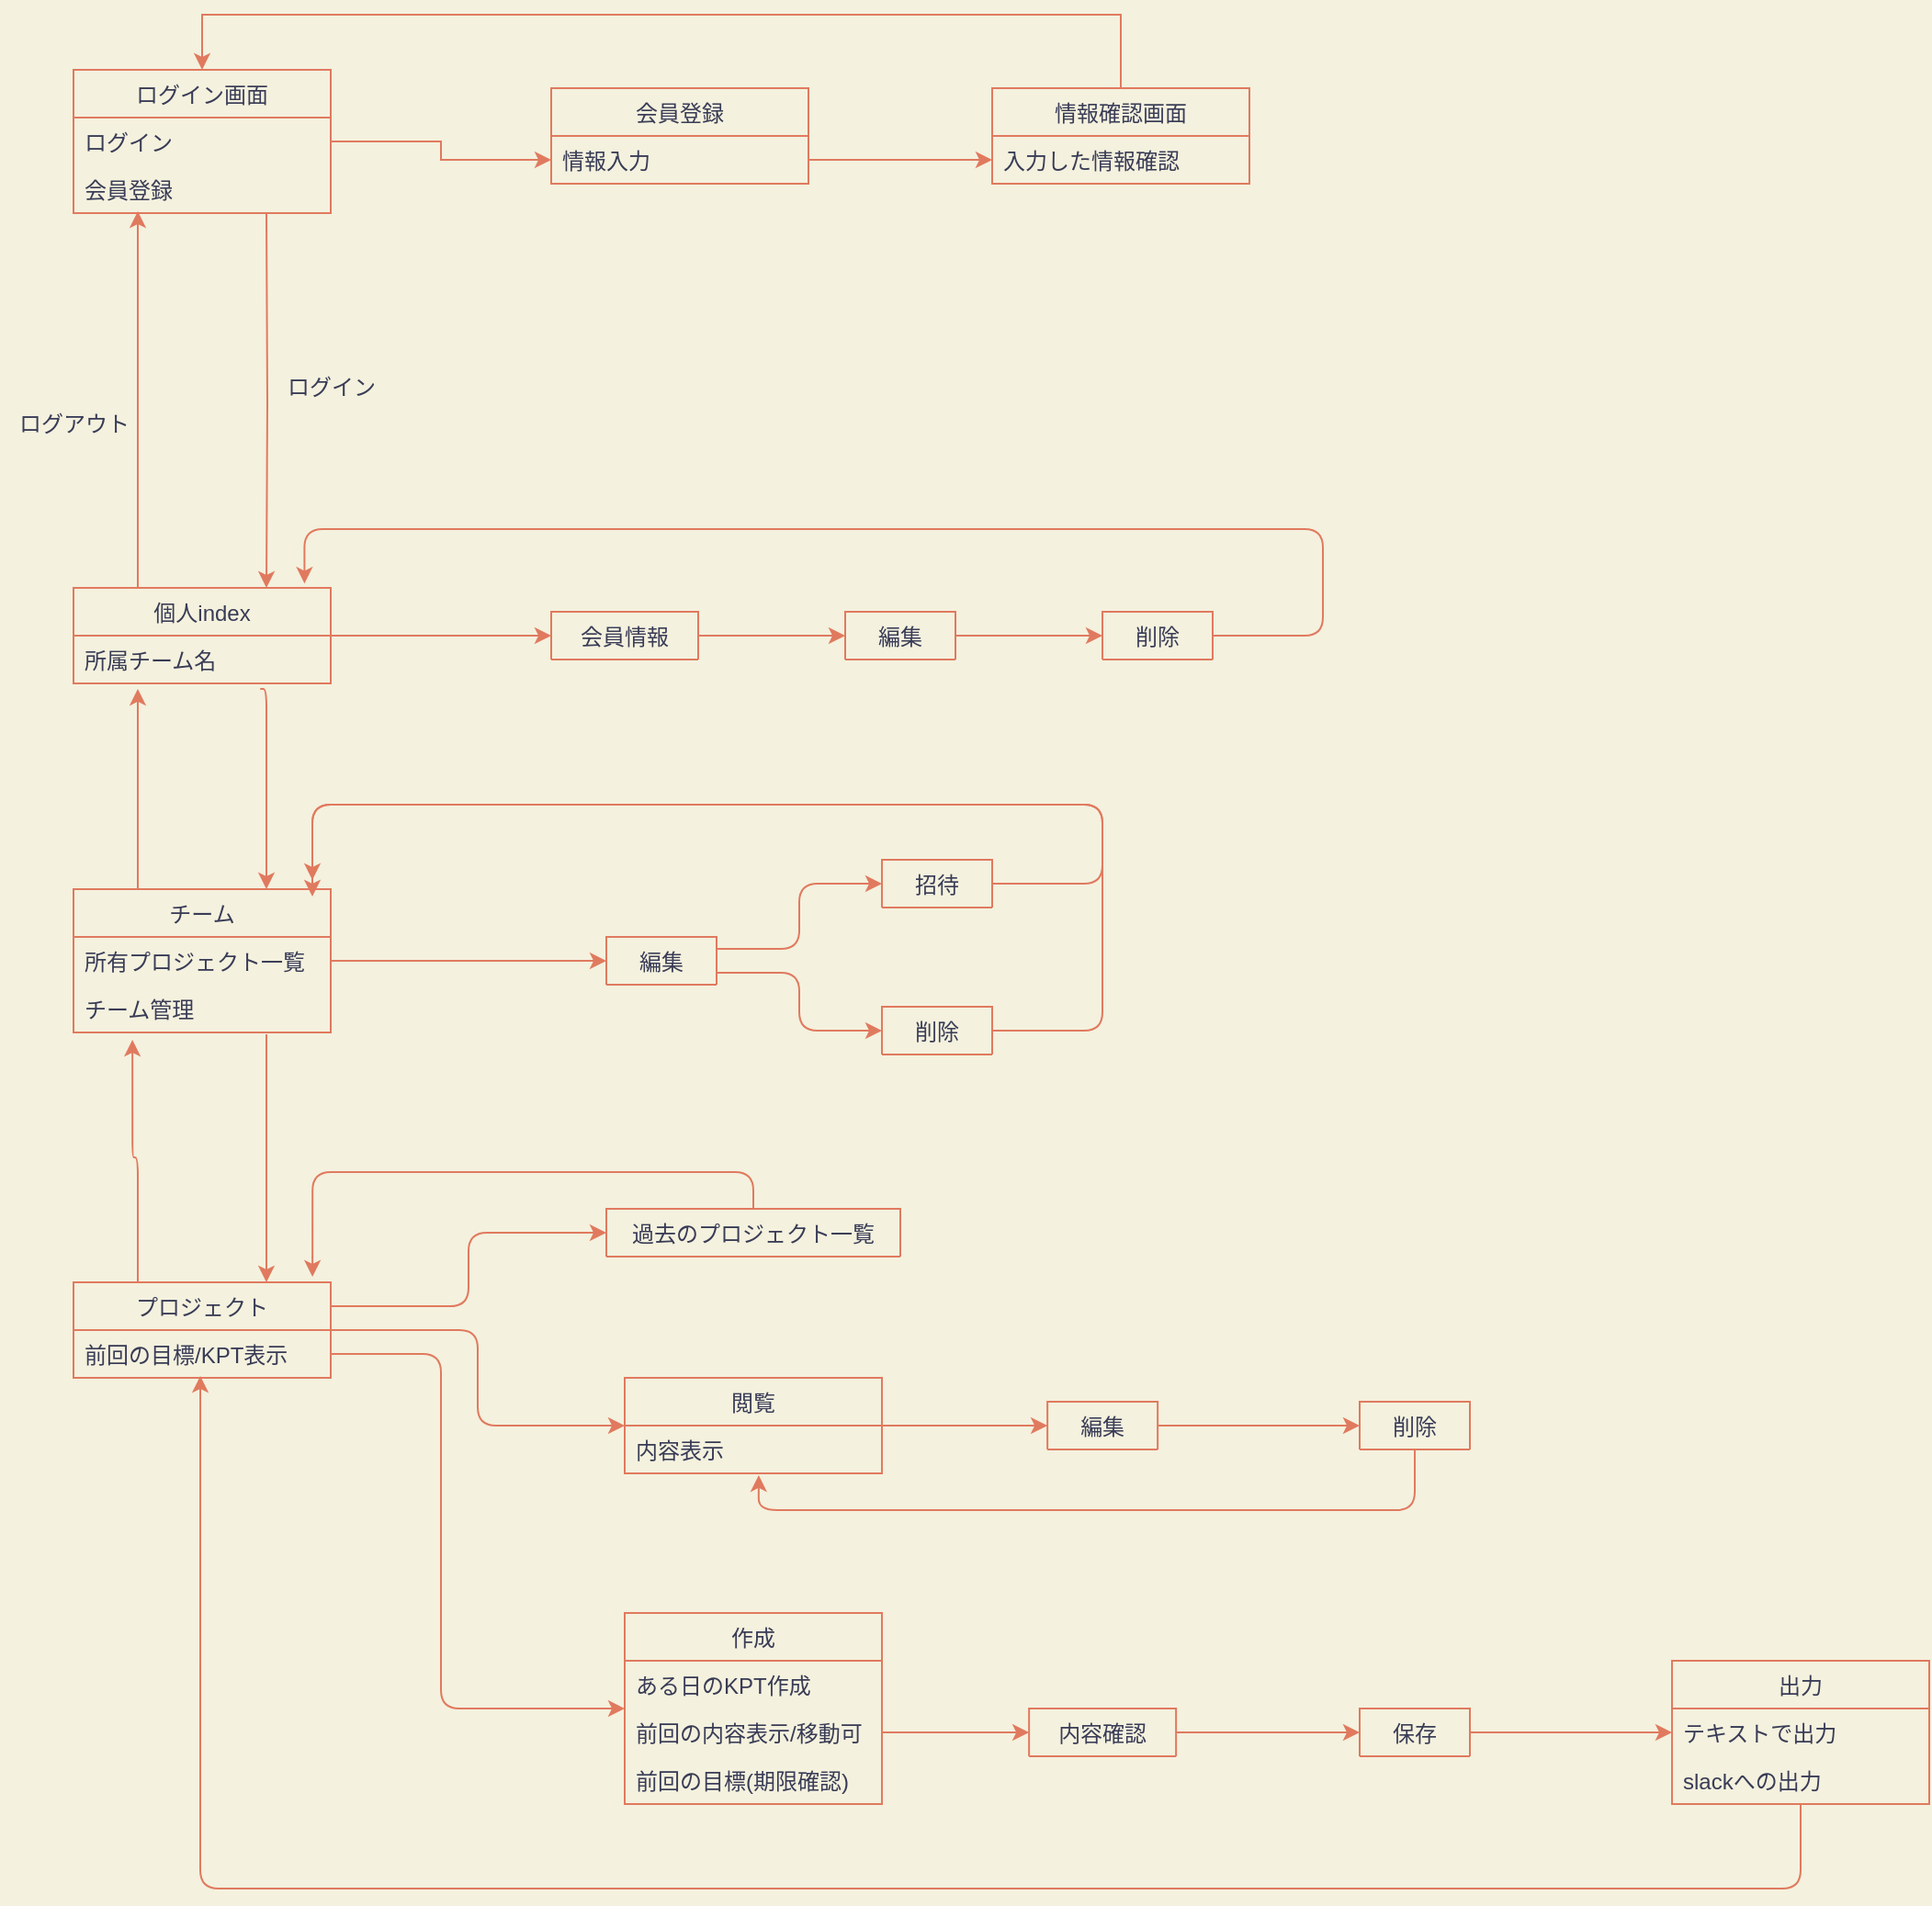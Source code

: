 <mxfile version="13.10.0" type="embed">
    <diagram id="NV9UUQbMWJkz0p1Xj6I1" name="Page-1">
        <mxGraphModel dx="1183" dy="719" grid="1" gridSize="10" guides="1" tooltips="1" connect="1" arrows="1" fold="1" page="1" pageScale="1" pageWidth="827" pageHeight="1169" background="#F4F1DE" math="0" shadow="0">
            <root>
                <mxCell id="0"/>
                <mxCell id="1" parent="0"/>
                <mxCell id="21" style="edgeStyle=orthogonalEdgeStyle;rounded=0;orthogonalLoop=1;jettySize=auto;html=1;entryX=0.75;entryY=0;entryDx=0;entryDy=0;strokeColor=#E07A5F;fontColor=#393C56;labelBackgroundColor=#F4F1DE;" parent="1" target="6" edge="1">
                    <mxGeometry relative="1" as="geometry">
                        <mxPoint x="195" y="178" as="sourcePoint"/>
                        <Array as="points"/>
                    </mxGeometry>
                </mxCell>
                <mxCell id="2" value="ログイン画面" style="swimlane;fontStyle=0;childLayout=stackLayout;horizontal=1;startSize=26;fillColor=none;horizontalStack=0;resizeParent=1;resizeParentMax=0;resizeLast=0;collapsible=1;marginBottom=0;strokeColor=#E07A5F;fontColor=#393C56;" parent="1" vertex="1">
                    <mxGeometry x="90" y="100" width="140" height="78" as="geometry"/>
                </mxCell>
                <mxCell id="3" value="ログイン" style="text;strokeColor=none;fillColor=none;align=left;verticalAlign=top;spacingLeft=4;spacingRight=4;overflow=hidden;rotatable=0;points=[[0,0.5],[1,0.5]];portConstraint=eastwest;fontColor=#393C56;" parent="2" vertex="1">
                    <mxGeometry y="26" width="140" height="26" as="geometry"/>
                </mxCell>
                <mxCell id="4" value="会員登録" style="text;strokeColor=none;fillColor=none;align=left;verticalAlign=top;spacingLeft=4;spacingRight=4;overflow=hidden;rotatable=0;points=[[0,0.5],[1,0.5]];portConstraint=eastwest;fontColor=#393C56;" parent="2" vertex="1">
                    <mxGeometry y="52" width="140" height="26" as="geometry"/>
                </mxCell>
                <mxCell id="198" style="edgeStyle=orthogonalEdgeStyle;rounded=0;orthogonalLoop=1;jettySize=auto;html=1;exitX=0.25;exitY=0;exitDx=0;exitDy=0;entryX=0.25;entryY=0.962;entryDx=0;entryDy=0;entryPerimeter=0;strokeColor=#E07A5F;fontColor=#393C56;labelBackgroundColor=#F4F1DE;" parent="1" source="6" target="4" edge="1">
                    <mxGeometry relative="1" as="geometry"/>
                </mxCell>
                <mxCell id="337" style="edgeStyle=orthogonalEdgeStyle;curved=0;rounded=1;sketch=0;orthogonalLoop=1;jettySize=auto;html=1;exitX=1;exitY=0.5;exitDx=0;exitDy=0;strokeColor=#E07A5F;fillColor=#F2CC8F;fontColor=#393C56;" edge="1" parent="1" source="6" target="275">
                    <mxGeometry relative="1" as="geometry"/>
                </mxCell>
                <mxCell id="341" style="edgeStyle=orthogonalEdgeStyle;curved=0;rounded=1;sketch=0;orthogonalLoop=1;jettySize=auto;html=1;entryX=0.75;entryY=0;entryDx=0;entryDy=0;strokeColor=#E07A5F;fillColor=#F2CC8F;fontColor=#393C56;exitX=0.726;exitY=1.115;exitDx=0;exitDy=0;exitPerimeter=0;" edge="1" parent="1" source="261" target="262">
                    <mxGeometry relative="1" as="geometry">
                        <Array as="points">
                            <mxPoint x="195" y="437"/>
                        </Array>
                    </mxGeometry>
                </mxCell>
                <mxCell id="6" value="個人index" style="swimlane;fontStyle=0;childLayout=stackLayout;horizontal=1;startSize=26;fillColor=none;horizontalStack=0;resizeParent=1;resizeParentMax=0;resizeLast=0;collapsible=1;marginBottom=0;strokeColor=#E07A5F;fontColor=#393C56;" parent="1" vertex="1">
                    <mxGeometry x="90" y="382" width="140" height="52" as="geometry"/>
                </mxCell>
                <mxCell id="261" value="所属チーム名" style="text;strokeColor=none;fillColor=none;align=left;verticalAlign=top;spacingLeft=4;spacingRight=4;overflow=hidden;rotatable=0;points=[[0,0.5],[1,0.5]];portConstraint=eastwest;fontColor=#393C56;" parent="6" vertex="1">
                    <mxGeometry y="26" width="140" height="26" as="geometry"/>
                </mxCell>
                <mxCell id="10" value="会員登録" style="swimlane;fontStyle=0;childLayout=stackLayout;horizontal=1;startSize=26;fillColor=none;horizontalStack=0;resizeParent=1;resizeParentMax=0;resizeLast=0;collapsible=1;marginBottom=0;strokeColor=#E07A5F;fontColor=#393C56;" parent="1" vertex="1">
                    <mxGeometry x="350" y="110" width="140" height="52" as="geometry"/>
                </mxCell>
                <mxCell id="11" value="情報入力" style="text;strokeColor=none;fillColor=none;align=left;verticalAlign=top;spacingLeft=4;spacingRight=4;overflow=hidden;rotatable=0;points=[[0,0.5],[1,0.5]];portConstraint=eastwest;fontColor=#393C56;" parent="10" vertex="1">
                    <mxGeometry y="26" width="140" height="26" as="geometry"/>
                </mxCell>
                <mxCell id="20" style="edgeStyle=orthogonalEdgeStyle;rounded=0;orthogonalLoop=1;jettySize=auto;html=1;exitX=0.5;exitY=0;exitDx=0;exitDy=0;entryX=0.5;entryY=0;entryDx=0;entryDy=0;strokeColor=#E07A5F;fontColor=#393C56;labelBackgroundColor=#F4F1DE;" parent="1" source="14" target="2" edge="1">
                    <mxGeometry relative="1" as="geometry">
                        <Array as="points">
                            <mxPoint x="660" y="70"/>
                            <mxPoint x="160" y="70"/>
                        </Array>
                    </mxGeometry>
                </mxCell>
                <mxCell id="14" value="情報確認画面" style="swimlane;fontStyle=0;childLayout=stackLayout;horizontal=1;startSize=26;fillColor=none;horizontalStack=0;resizeParent=1;resizeParentMax=0;resizeLast=0;collapsible=1;marginBottom=0;strokeColor=#E07A5F;fontColor=#393C56;" parent="1" vertex="1">
                    <mxGeometry x="590" y="110" width="140" height="52" as="geometry"/>
                </mxCell>
                <mxCell id="15" value="入力した情報確認" style="text;strokeColor=none;fillColor=none;align=left;verticalAlign=top;spacingLeft=4;spacingRight=4;overflow=hidden;rotatable=0;points=[[0,0.5],[1,0.5]];portConstraint=eastwest;fontColor=#393C56;" parent="14" vertex="1">
                    <mxGeometry y="26" width="140" height="26" as="geometry"/>
                </mxCell>
                <mxCell id="18" style="edgeStyle=orthogonalEdgeStyle;rounded=0;orthogonalLoop=1;jettySize=auto;html=1;exitX=1;exitY=0.5;exitDx=0;exitDy=0;entryX=0;entryY=0.5;entryDx=0;entryDy=0;strokeColor=#E07A5F;fontColor=#393C56;labelBackgroundColor=#F4F1DE;" parent="1" source="3" target="11" edge="1">
                    <mxGeometry relative="1" as="geometry"/>
                </mxCell>
                <mxCell id="19" style="edgeStyle=orthogonalEdgeStyle;rounded=0;orthogonalLoop=1;jettySize=auto;html=1;exitX=1;exitY=0.5;exitDx=0;exitDy=0;entryX=0;entryY=0.5;entryDx=0;entryDy=0;strokeColor=#E07A5F;fontColor=#393C56;labelBackgroundColor=#F4F1DE;" parent="1" source="11" target="15" edge="1">
                    <mxGeometry relative="1" as="geometry"/>
                </mxCell>
                <mxCell id="348" style="edgeStyle=orthogonalEdgeStyle;curved=0;rounded=1;sketch=0;orthogonalLoop=1;jettySize=auto;html=1;exitX=1;exitY=0.25;exitDx=0;exitDy=0;entryX=0;entryY=0.5;entryDx=0;entryDy=0;strokeColor=#E07A5F;fillColor=#F2CC8F;fontColor=#393C56;" edge="1" parent="1" source="22" target="237">
                    <mxGeometry relative="1" as="geometry"/>
                </mxCell>
                <mxCell id="350" style="edgeStyle=orthogonalEdgeStyle;curved=0;rounded=1;sketch=0;orthogonalLoop=1;jettySize=auto;html=1;exitX=1;exitY=0.5;exitDx=0;exitDy=0;entryX=0;entryY=0.5;entryDx=0;entryDy=0;strokeColor=#E07A5F;fillColor=#F2CC8F;fontColor=#393C56;" edge="1" parent="1" source="22" target="177">
                    <mxGeometry relative="1" as="geometry"/>
                </mxCell>
                <mxCell id="359" style="edgeStyle=orthogonalEdgeStyle;curved=0;rounded=1;sketch=0;orthogonalLoop=1;jettySize=auto;html=1;exitX=0.25;exitY=0;exitDx=0;exitDy=0;strokeColor=#E07A5F;fillColor=#F2CC8F;fontColor=#393C56;entryX=0.229;entryY=1.154;entryDx=0;entryDy=0;entryPerimeter=0;" edge="1" parent="1" source="22" target="263">
                    <mxGeometry relative="1" as="geometry">
                        <mxPoint x="120" y="640" as="targetPoint"/>
                        <Array as="points">
                            <mxPoint x="125" y="692"/>
                            <mxPoint x="122" y="692"/>
                        </Array>
                    </mxGeometry>
                </mxCell>
                <mxCell id="22" value="プロジェクト" style="swimlane;fontStyle=0;childLayout=stackLayout;horizontal=1;startSize=26;fillColor=none;horizontalStack=0;resizeParent=1;resizeParentMax=0;resizeLast=0;collapsible=1;marginBottom=0;strokeColor=#E07A5F;fontColor=#393C56;" parent="1" vertex="1">
                    <mxGeometry x="90" y="760" width="140" height="52" as="geometry"/>
                </mxCell>
                <mxCell id="25" value="前回の目標/KPT表示" style="text;strokeColor=none;fillColor=none;align=left;verticalAlign=top;spacingLeft=4;spacingRight=4;overflow=hidden;rotatable=0;points=[[0,0.5],[1,0.5]];portConstraint=eastwest;fontColor=#393C56;" parent="22" vertex="1">
                    <mxGeometry y="26" width="140" height="26" as="geometry"/>
                </mxCell>
                <mxCell id="161" value="ログイン" style="text;html=1;align=center;verticalAlign=middle;resizable=0;points=[];autosize=1;fontColor=#393C56;" parent="1" vertex="1">
                    <mxGeometry x="200" y="263" width="60" height="20" as="geometry"/>
                </mxCell>
                <mxCell id="357" style="edgeStyle=orthogonalEdgeStyle;curved=0;rounded=1;sketch=0;orthogonalLoop=1;jettySize=auto;html=1;entryX=0.493;entryY=0.962;entryDx=0;entryDy=0;entryPerimeter=0;strokeColor=#E07A5F;fillColor=#F2CC8F;fontColor=#393C56;" edge="1" parent="1" source="166" target="25">
                    <mxGeometry relative="1" as="geometry">
                        <Array as="points">
                            <mxPoint x="1030" y="1090"/>
                            <mxPoint x="159" y="1090"/>
                        </Array>
                    </mxGeometry>
                </mxCell>
                <mxCell id="166" value="出力" style="swimlane;fontStyle=0;childLayout=stackLayout;horizontal=1;startSize=26;fillColor=none;horizontalStack=0;resizeParent=1;resizeParentMax=0;resizeLast=0;collapsible=1;marginBottom=0;strokeColor=#E07A5F;fontColor=#393C56;" parent="1" vertex="1">
                    <mxGeometry x="960" y="966" width="140" height="78" as="geometry"/>
                </mxCell>
                <mxCell id="167" value="テキストで出力" style="text;strokeColor=none;fillColor=none;align=left;verticalAlign=top;spacingLeft=4;spacingRight=4;overflow=hidden;rotatable=0;points=[[0,0.5],[1,0.5]];portConstraint=eastwest;fontColor=#393C56;" parent="166" vertex="1">
                    <mxGeometry y="26" width="140" height="26" as="geometry"/>
                </mxCell>
                <mxCell id="260" value="slackへの出力" style="text;strokeColor=none;fillColor=none;align=left;verticalAlign=top;spacingLeft=4;spacingRight=4;overflow=hidden;rotatable=0;points=[[0,0.5],[1,0.5]];portConstraint=eastwest;fontColor=#393C56;" parent="166" vertex="1">
                    <mxGeometry y="52" width="140" height="26" as="geometry"/>
                </mxCell>
                <mxCell id="325" style="edgeStyle=orthogonalEdgeStyle;curved=0;rounded=1;sketch=0;orthogonalLoop=1;jettySize=auto;html=1;exitX=1;exitY=0.5;exitDx=0;exitDy=0;entryX=0;entryY=0.5;entryDx=0;entryDy=0;strokeColor=#E07A5F;fillColor=#F2CC8F;fontColor=#393C56;" edge="1" parent="1" source="173" target="181">
                    <mxGeometry relative="1" as="geometry"/>
                </mxCell>
                <mxCell id="173" value="編集" style="swimlane;fontStyle=0;childLayout=stackLayout;horizontal=1;startSize=26;fillColor=none;horizontalStack=0;resizeParent=1;resizeParentMax=0;resizeLast=0;collapsible=1;marginBottom=0;strokeColor=#E07A5F;fontColor=#393C56;" parent="1" vertex="1" collapsed="1">
                    <mxGeometry x="620.07" y="825" width="60" height="26" as="geometry">
                        <mxRectangle x="950" y="320" width="140" height="52" as="alternateBounds"/>
                    </mxGeometry>
                </mxCell>
                <mxCell id="324" style="edgeStyle=orthogonalEdgeStyle;curved=0;rounded=1;sketch=0;orthogonalLoop=1;jettySize=auto;html=1;exitX=1;exitY=0.5;exitDx=0;exitDy=0;entryX=0;entryY=0.5;entryDx=0;entryDy=0;strokeColor=#E07A5F;fillColor=#F2CC8F;fontColor=#393C56;" edge="1" parent="1" source="177" target="173">
                    <mxGeometry relative="1" as="geometry"/>
                </mxCell>
                <mxCell id="177" value="閲覧" style="swimlane;fontStyle=0;childLayout=stackLayout;horizontal=1;startSize=26;fillColor=none;horizontalStack=0;resizeParent=1;resizeParentMax=0;resizeLast=0;collapsible=1;marginBottom=0;strokeColor=#E07A5F;fontColor=#393C56;" parent="1" vertex="1">
                    <mxGeometry x="390" y="812" width="140" height="52" as="geometry"/>
                </mxCell>
                <mxCell id="218" value="内容表示" style="text;strokeColor=none;fillColor=none;align=left;verticalAlign=top;spacingLeft=4;spacingRight=4;overflow=hidden;rotatable=0;points=[[0,0.5],[1,0.5]];portConstraint=eastwest;fontColor=#393C56;" parent="177" vertex="1">
                    <mxGeometry y="26" width="140" height="26" as="geometry"/>
                </mxCell>
                <mxCell id="354" style="edgeStyle=orthogonalEdgeStyle;curved=0;rounded=1;sketch=0;orthogonalLoop=1;jettySize=auto;html=1;exitX=0.5;exitY=1;exitDx=0;exitDy=0;entryX=0.521;entryY=1.038;entryDx=0;entryDy=0;entryPerimeter=0;strokeColor=#E07A5F;fillColor=#F2CC8F;fontColor=#393C56;" edge="1" parent="1" source="181" target="218">
                    <mxGeometry relative="1" as="geometry"/>
                </mxCell>
                <mxCell id="181" value="削除" style="swimlane;fontStyle=0;childLayout=stackLayout;horizontal=1;startSize=26;fillColor=none;horizontalStack=0;resizeParent=1;resizeParentMax=0;resizeLast=0;collapsible=1;marginBottom=0;strokeColor=#E07A5F;fontColor=#393C56;" parent="1" vertex="1" collapsed="1">
                    <mxGeometry x="790" y="825" width="60" height="26" as="geometry">
                        <mxRectangle x="950" y="430" width="140" height="52" as="alternateBounds"/>
                    </mxGeometry>
                </mxCell>
                <mxCell id="199" value="ログアウト" style="text;html=1;align=center;verticalAlign=middle;resizable=0;points=[];autosize=1;fontColor=#393C56;" parent="1" vertex="1">
                    <mxGeometry x="50" y="283" width="80" height="20" as="geometry"/>
                </mxCell>
                <mxCell id="221" value="作成" style="swimlane;fontStyle=0;childLayout=stackLayout;horizontal=1;startSize=26;fillColor=none;horizontalStack=0;resizeParent=1;resizeParentMax=0;resizeLast=0;collapsible=1;marginBottom=0;rounded=0;sketch=0;strokeColor=#E07A5F;fontColor=#393C56;" parent="1" vertex="1">
                    <mxGeometry x="390" y="940" width="140" height="104" as="geometry"/>
                </mxCell>
                <mxCell id="222" value="ある日のKPT作成" style="text;strokeColor=none;fillColor=none;align=left;verticalAlign=top;spacingLeft=4;spacingRight=4;overflow=hidden;rotatable=0;points=[[0,0.5],[1,0.5]];portConstraint=eastwest;fontColor=#393C56;" parent="221" vertex="1">
                    <mxGeometry y="26" width="140" height="26" as="geometry"/>
                </mxCell>
                <mxCell id="228" value="前回の内容表示/移動可" style="text;strokeColor=none;fillColor=none;align=left;verticalAlign=top;spacingLeft=4;spacingRight=4;overflow=hidden;rotatable=0;points=[[0,0.5],[1,0.5]];portConstraint=eastwest;fontColor=#393C56;" parent="221" vertex="1">
                    <mxGeometry y="52" width="140" height="26" as="geometry"/>
                </mxCell>
                <mxCell id="229" value="前回の目標(期限確認)" style="text;strokeColor=none;fillColor=none;align=left;verticalAlign=top;spacingLeft=4;spacingRight=4;overflow=hidden;rotatable=0;points=[[0,0.5],[1,0.5]];portConstraint=eastwest;fontColor=#393C56;" parent="221" vertex="1">
                    <mxGeometry y="78" width="140" height="26" as="geometry"/>
                </mxCell>
                <mxCell id="250" style="edgeStyle=orthogonalEdgeStyle;curved=0;rounded=1;sketch=0;orthogonalLoop=1;jettySize=auto;html=1;exitX=1;exitY=0.5;exitDx=0;exitDy=0;entryX=0;entryY=0.5;entryDx=0;entryDy=0;strokeColor=#E07A5F;fillColor=#F2CC8F;fontColor=#393C56;labelBackgroundColor=#F4F1DE;" parent="1" source="231" target="246" edge="1">
                    <mxGeometry relative="1" as="geometry"/>
                </mxCell>
                <mxCell id="231" value="内容確認" style="swimlane;fontStyle=0;childLayout=stackLayout;horizontal=1;startSize=26;fillColor=none;horizontalStack=0;resizeParent=1;resizeParentMax=0;resizeLast=0;collapsible=1;marginBottom=0;rounded=0;sketch=0;strokeColor=#E07A5F;fontColor=#393C56;" parent="1" vertex="1" collapsed="1">
                    <mxGeometry x="610.07" y="992" width="80" height="26" as="geometry">
                        <mxRectangle x="940" y="609" width="140" height="52" as="alternateBounds"/>
                    </mxGeometry>
                </mxCell>
                <mxCell id="355" style="edgeStyle=orthogonalEdgeStyle;curved=0;rounded=1;sketch=0;orthogonalLoop=1;jettySize=auto;html=1;exitX=0.5;exitY=0;exitDx=0;exitDy=0;entryX=0.929;entryY=-0.058;entryDx=0;entryDy=0;entryPerimeter=0;strokeColor=#E07A5F;fillColor=#F2CC8F;fontColor=#393C56;" edge="1" parent="1" source="237" target="22">
                    <mxGeometry relative="1" as="geometry"/>
                </mxCell>
                <mxCell id="237" value="過去のプロジェクト一覧" style="swimlane;fontStyle=0;childLayout=stackLayout;horizontal=1;startSize=26;fillColor=none;horizontalStack=0;resizeParent=1;resizeParentMax=0;resizeLast=0;collapsible=1;marginBottom=0;rounded=0;sketch=0;strokeColor=#E07A5F;fontColor=#393C56;" parent="1" vertex="1" collapsed="1">
                    <mxGeometry x="380.0" y="720" width="160" height="26" as="geometry">
                        <mxRectangle x="380" y="250" width="140" height="52" as="alternateBounds"/>
                    </mxGeometry>
                </mxCell>
                <mxCell id="353" style="edgeStyle=orthogonalEdgeStyle;curved=0;rounded=1;sketch=0;orthogonalLoop=1;jettySize=auto;html=1;exitX=1;exitY=0.5;exitDx=0;exitDy=0;entryX=0;entryY=0.5;entryDx=0;entryDy=0;strokeColor=#E07A5F;fillColor=#F2CC8F;fontColor=#393C56;" edge="1" parent="1" source="246" target="166">
                    <mxGeometry relative="1" as="geometry"/>
                </mxCell>
                <mxCell id="246" value="保存" style="swimlane;fontStyle=0;childLayout=stackLayout;horizontal=1;startSize=26;fillColor=none;horizontalStack=0;resizeParent=1;resizeParentMax=0;resizeLast=0;collapsible=1;marginBottom=0;rounded=0;sketch=0;strokeColor=#E07A5F;fontColor=#393C56;" parent="1" vertex="1" collapsed="1">
                    <mxGeometry x="790" y="992" width="60" height="26" as="geometry">
                        <mxRectangle x="1120" y="596" width="140" height="52" as="alternateBounds"/>
                    </mxGeometry>
                </mxCell>
                <mxCell id="342" style="edgeStyle=orthogonalEdgeStyle;curved=0;rounded=1;sketch=0;orthogonalLoop=1;jettySize=auto;html=1;exitX=0.25;exitY=0;exitDx=0;exitDy=0;entryX=0.25;entryY=1.115;entryDx=0;entryDy=0;entryPerimeter=0;strokeColor=#E07A5F;fillColor=#F2CC8F;fontColor=#393C56;" edge="1" parent="1" source="262" target="261">
                    <mxGeometry relative="1" as="geometry">
                        <Array as="points">
                            <mxPoint x="125" y="460"/>
                            <mxPoint x="125" y="460"/>
                        </Array>
                    </mxGeometry>
                </mxCell>
                <mxCell id="358" style="edgeStyle=orthogonalEdgeStyle;curved=0;rounded=1;sketch=0;orthogonalLoop=1;jettySize=auto;html=1;entryX=0.75;entryY=0;entryDx=0;entryDy=0;strokeColor=#E07A5F;fillColor=#F2CC8F;fontColor=#393C56;exitX=0.75;exitY=1.038;exitDx=0;exitDy=0;exitPerimeter=0;" edge="1" parent="1" source="263" target="22">
                    <mxGeometry relative="1" as="geometry"/>
                </mxCell>
                <mxCell id="262" value="チーム" style="swimlane;fontStyle=0;childLayout=stackLayout;horizontal=1;startSize=26;fillColor=none;horizontalStack=0;resizeParent=1;resizeParentMax=0;resizeLast=0;collapsible=1;marginBottom=0;rounded=0;sketch=0;strokeColor=#E07A5F;fontColor=#393C56;" parent="1" vertex="1">
                    <mxGeometry x="90" y="546" width="140" height="78" as="geometry"/>
                </mxCell>
                <mxCell id="267" value="所有プロジェクト一覧" style="text;strokeColor=none;fillColor=none;align=left;verticalAlign=top;spacingLeft=4;spacingRight=4;overflow=hidden;rotatable=0;points=[[0,0.5],[1,0.5]];portConstraint=eastwest;fontColor=#393C56;" parent="262" vertex="1">
                    <mxGeometry y="26" width="140" height="26" as="geometry"/>
                </mxCell>
                <mxCell id="263" value="チーム管理" style="text;strokeColor=none;fillColor=none;align=left;verticalAlign=top;spacingLeft=4;spacingRight=4;overflow=hidden;rotatable=0;points=[[0,0.5],[1,0.5]];portConstraint=eastwest;fontColor=#393C56;" parent="262" vertex="1">
                    <mxGeometry y="52" width="140" height="26" as="geometry"/>
                </mxCell>
                <mxCell id="338" style="edgeStyle=orthogonalEdgeStyle;curved=0;rounded=1;sketch=0;orthogonalLoop=1;jettySize=auto;html=1;exitX=1;exitY=0.5;exitDx=0;exitDy=0;entryX=0;entryY=0.5;entryDx=0;entryDy=0;strokeColor=#E07A5F;fillColor=#F2CC8F;fontColor=#393C56;" edge="1" parent="1" source="275" target="301">
                    <mxGeometry relative="1" as="geometry"/>
                </mxCell>
                <mxCell id="275" value="会員情報" style="swimlane;fontStyle=0;childLayout=stackLayout;horizontal=1;startSize=26;fillColor=none;horizontalStack=0;resizeParent=1;resizeParentMax=0;resizeLast=0;collapsible=1;marginBottom=0;rounded=0;sketch=0;strokeColor=#E07A5F;fontColor=#393C56;" parent="1" vertex="1" collapsed="1">
                    <mxGeometry x="350" y="395" width="80" height="26" as="geometry">
                        <mxRectangle x="90" y="570" width="140" height="52" as="alternateBounds"/>
                    </mxGeometry>
                </mxCell>
                <mxCell id="346" style="edgeStyle=orthogonalEdgeStyle;curved=0;rounded=1;sketch=0;orthogonalLoop=1;jettySize=auto;html=1;exitX=1;exitY=0.5;exitDx=0;exitDy=0;strokeColor=#E07A5F;fillColor=#F2CC8F;fontColor=#393C56;" edge="1" parent="1" source="286">
                    <mxGeometry relative="1" as="geometry">
                        <mxPoint x="220" y="541" as="targetPoint"/>
                        <Array as="points">
                            <mxPoint x="650" y="543"/>
                            <mxPoint x="650" y="500"/>
                            <mxPoint x="220" y="500"/>
                        </Array>
                    </mxGeometry>
                </mxCell>
                <mxCell id="286" value="招待" style="swimlane;fontStyle=0;childLayout=stackLayout;horizontal=1;startSize=26;fillColor=none;horizontalStack=0;resizeParent=1;resizeParentMax=0;resizeLast=0;collapsible=1;marginBottom=0;rounded=0;sketch=0;strokeColor=#E07A5F;fontColor=#393C56;" vertex="1" collapsed="1" parent="1">
                    <mxGeometry x="530" y="530" width="60" height="26" as="geometry">
                        <mxRectangle x="413.5" y="520" width="140" height="104" as="alternateBounds"/>
                    </mxGeometry>
                </mxCell>
                <mxCell id="287" value="+ field: type" style="text;strokeColor=none;fillColor=none;align=left;verticalAlign=top;spacingLeft=4;spacingRight=4;overflow=hidden;rotatable=0;points=[[0,0.5],[1,0.5]];portConstraint=eastwest;" vertex="1" parent="286">
                    <mxGeometry y="26" width="60" height="26" as="geometry"/>
                </mxCell>
                <mxCell id="288" value="+ field: type" style="text;strokeColor=none;fillColor=none;align=left;verticalAlign=top;spacingLeft=4;spacingRight=4;overflow=hidden;rotatable=0;points=[[0,0.5],[1,0.5]];portConstraint=eastwest;" vertex="1" parent="286">
                    <mxGeometry y="52" width="60" height="26" as="geometry"/>
                </mxCell>
                <mxCell id="289" value="+ field: type" style="text;strokeColor=none;fillColor=none;align=left;verticalAlign=top;spacingLeft=4;spacingRight=4;overflow=hidden;rotatable=0;points=[[0,0.5],[1,0.5]];portConstraint=eastwest;" vertex="1" parent="286">
                    <mxGeometry y="78" width="60" height="26" as="geometry"/>
                </mxCell>
                <mxCell id="339" style="edgeStyle=orthogonalEdgeStyle;curved=0;rounded=1;sketch=0;orthogonalLoop=1;jettySize=auto;html=1;exitX=1;exitY=0.5;exitDx=0;exitDy=0;entryX=0;entryY=0.5;entryDx=0;entryDy=0;strokeColor=#E07A5F;fillColor=#F2CC8F;fontColor=#393C56;" edge="1" parent="1" source="301" target="305">
                    <mxGeometry relative="1" as="geometry"/>
                </mxCell>
                <mxCell id="301" value="編集" style="swimlane;fontStyle=0;childLayout=stackLayout;horizontal=1;startSize=26;fillColor=none;horizontalStack=0;resizeParent=1;resizeParentMax=0;resizeLast=0;collapsible=1;marginBottom=0;rounded=0;sketch=0;strokeColor=#E07A5F;fontColor=#393C56;" vertex="1" collapsed="1" parent="1">
                    <mxGeometry x="510" y="395" width="60" height="26" as="geometry">
                        <mxRectangle x="200" y="674" width="140" height="104" as="alternateBounds"/>
                    </mxGeometry>
                </mxCell>
                <mxCell id="302" value="+ field: type" style="text;strokeColor=none;fillColor=none;align=left;verticalAlign=top;spacingLeft=4;spacingRight=4;overflow=hidden;rotatable=0;points=[[0,0.5],[1,0.5]];portConstraint=eastwest;" vertex="1" parent="301">
                    <mxGeometry y="26" width="60" height="26" as="geometry"/>
                </mxCell>
                <mxCell id="303" value="+ field: type" style="text;strokeColor=none;fillColor=none;align=left;verticalAlign=top;spacingLeft=4;spacingRight=4;overflow=hidden;rotatable=0;points=[[0,0.5],[1,0.5]];portConstraint=eastwest;" vertex="1" parent="301">
                    <mxGeometry y="52" width="60" height="26" as="geometry"/>
                </mxCell>
                <mxCell id="304" value="+ field: type" style="text;strokeColor=none;fillColor=none;align=left;verticalAlign=top;spacingLeft=4;spacingRight=4;overflow=hidden;rotatable=0;points=[[0,0.5],[1,0.5]];portConstraint=eastwest;" vertex="1" parent="301">
                    <mxGeometry y="78" width="60" height="26" as="geometry"/>
                </mxCell>
                <mxCell id="340" style="edgeStyle=orthogonalEdgeStyle;curved=0;rounded=1;sketch=0;orthogonalLoop=1;jettySize=auto;html=1;exitX=1;exitY=0.5;exitDx=0;exitDy=0;entryX=0.898;entryY=-0.045;entryDx=0;entryDy=0;entryPerimeter=0;strokeColor=#E07A5F;fillColor=#F2CC8F;fontColor=#393C56;" edge="1" parent="1" source="305" target="6">
                    <mxGeometry relative="1" as="geometry">
                        <Array as="points">
                            <mxPoint x="770" y="408"/>
                            <mxPoint x="770" y="350"/>
                            <mxPoint x="216" y="350"/>
                        </Array>
                    </mxGeometry>
                </mxCell>
                <mxCell id="305" value="削除" style="swimlane;fontStyle=0;childLayout=stackLayout;horizontal=1;startSize=26;fillColor=none;horizontalStack=0;resizeParent=1;resizeParentMax=0;resizeLast=0;collapsible=1;marginBottom=0;rounded=0;sketch=0;strokeColor=#E07A5F;fontColor=#393C56;" vertex="1" collapsed="1" parent="1">
                    <mxGeometry x="650.0" y="395" width="60" height="26" as="geometry">
                        <mxRectangle x="200" y="674" width="140" height="104" as="alternateBounds"/>
                    </mxGeometry>
                </mxCell>
                <mxCell id="306" value="+ field: type" style="text;strokeColor=none;fillColor=none;align=left;verticalAlign=top;spacingLeft=4;spacingRight=4;overflow=hidden;rotatable=0;points=[[0,0.5],[1,0.5]];portConstraint=eastwest;" vertex="1" parent="305">
                    <mxGeometry y="26" width="60" height="26" as="geometry"/>
                </mxCell>
                <mxCell id="307" value="+ field: type" style="text;strokeColor=none;fillColor=none;align=left;verticalAlign=top;spacingLeft=4;spacingRight=4;overflow=hidden;rotatable=0;points=[[0,0.5],[1,0.5]];portConstraint=eastwest;" vertex="1" parent="305">
                    <mxGeometry y="52" width="60" height="26" as="geometry"/>
                </mxCell>
                <mxCell id="308" value="+ field: type" style="text;strokeColor=none;fillColor=none;align=left;verticalAlign=top;spacingLeft=4;spacingRight=4;overflow=hidden;rotatable=0;points=[[0,0.5],[1,0.5]];portConstraint=eastwest;" vertex="1" parent="305">
                    <mxGeometry y="78" width="60" height="26" as="geometry"/>
                </mxCell>
                <mxCell id="344" style="edgeStyle=orthogonalEdgeStyle;curved=0;rounded=1;sketch=0;orthogonalLoop=1;jettySize=auto;html=1;exitX=1;exitY=0.25;exitDx=0;exitDy=0;entryX=0;entryY=0.5;entryDx=0;entryDy=0;strokeColor=#E07A5F;fillColor=#F2CC8F;fontColor=#393C56;" edge="1" parent="1" source="311" target="286">
                    <mxGeometry relative="1" as="geometry"/>
                </mxCell>
                <mxCell id="345" style="edgeStyle=orthogonalEdgeStyle;curved=0;rounded=1;sketch=0;orthogonalLoop=1;jettySize=auto;html=1;exitX=1;exitY=0.75;exitDx=0;exitDy=0;entryX=0;entryY=0.5;entryDx=0;entryDy=0;strokeColor=#E07A5F;fillColor=#F2CC8F;fontColor=#393C56;" edge="1" parent="1" source="311" target="315">
                    <mxGeometry relative="1" as="geometry"/>
                </mxCell>
                <mxCell id="311" value="編集" style="swimlane;fontStyle=0;childLayout=stackLayout;horizontal=1;startSize=26;fillColor=none;horizontalStack=0;resizeParent=1;resizeParentMax=0;resizeLast=0;collapsible=1;marginBottom=0;rounded=0;sketch=0;strokeColor=#E07A5F;fontColor=#393C56;" vertex="1" collapsed="1" parent="1">
                    <mxGeometry x="380" y="572" width="60" height="26" as="geometry">
                        <mxRectangle x="413.5" y="520" width="140" height="104" as="alternateBounds"/>
                    </mxGeometry>
                </mxCell>
                <mxCell id="312" value="+ field: type" style="text;strokeColor=none;fillColor=none;align=left;verticalAlign=top;spacingLeft=4;spacingRight=4;overflow=hidden;rotatable=0;points=[[0,0.5],[1,0.5]];portConstraint=eastwest;" vertex="1" parent="311">
                    <mxGeometry y="26" width="60" height="26" as="geometry"/>
                </mxCell>
                <mxCell id="313" value="+ field: type" style="text;strokeColor=none;fillColor=none;align=left;verticalAlign=top;spacingLeft=4;spacingRight=4;overflow=hidden;rotatable=0;points=[[0,0.5],[1,0.5]];portConstraint=eastwest;" vertex="1" parent="311">
                    <mxGeometry y="52" width="60" height="26" as="geometry"/>
                </mxCell>
                <mxCell id="314" value="+ field: type" style="text;strokeColor=none;fillColor=none;align=left;verticalAlign=top;spacingLeft=4;spacingRight=4;overflow=hidden;rotatable=0;points=[[0,0.5],[1,0.5]];portConstraint=eastwest;" vertex="1" parent="311">
                    <mxGeometry y="78" width="60" height="26" as="geometry"/>
                </mxCell>
                <mxCell id="347" style="edgeStyle=orthogonalEdgeStyle;curved=0;rounded=1;sketch=0;orthogonalLoop=1;jettySize=auto;html=1;exitX=1;exitY=0.5;exitDx=0;exitDy=0;strokeColor=#E07A5F;fillColor=#F2CC8F;fontColor=#393C56;" edge="1" parent="1" source="315">
                    <mxGeometry relative="1" as="geometry">
                        <mxPoint x="220" y="550" as="targetPoint"/>
                        <Array as="points">
                            <mxPoint x="650" y="623"/>
                            <mxPoint x="650" y="500"/>
                            <mxPoint x="220" y="500"/>
                        </Array>
                    </mxGeometry>
                </mxCell>
                <mxCell id="315" value="削除" style="swimlane;fontStyle=0;childLayout=stackLayout;horizontal=1;startSize=26;fillColor=none;horizontalStack=0;resizeParent=1;resizeParentMax=0;resizeLast=0;collapsible=1;marginBottom=0;rounded=0;sketch=0;strokeColor=#E07A5F;fontColor=#393C56;" vertex="1" collapsed="1" parent="1">
                    <mxGeometry x="530" y="610" width="60" height="26" as="geometry">
                        <mxRectangle x="413.5" y="520" width="140" height="104" as="alternateBounds"/>
                    </mxGeometry>
                </mxCell>
                <mxCell id="316" value="+ field: type" style="text;strokeColor=none;fillColor=none;align=left;verticalAlign=top;spacingLeft=4;spacingRight=4;overflow=hidden;rotatable=0;points=[[0,0.5],[1,0.5]];portConstraint=eastwest;" vertex="1" parent="315">
                    <mxGeometry y="26" width="60" height="26" as="geometry"/>
                </mxCell>
                <mxCell id="317" value="+ field: type" style="text;strokeColor=none;fillColor=none;align=left;verticalAlign=top;spacingLeft=4;spacingRight=4;overflow=hidden;rotatable=0;points=[[0,0.5],[1,0.5]];portConstraint=eastwest;" vertex="1" parent="315">
                    <mxGeometry y="52" width="60" height="26" as="geometry"/>
                </mxCell>
                <mxCell id="318" value="+ field: type" style="text;strokeColor=none;fillColor=none;align=left;verticalAlign=top;spacingLeft=4;spacingRight=4;overflow=hidden;rotatable=0;points=[[0,0.5],[1,0.5]];portConstraint=eastwest;" vertex="1" parent="315">
                    <mxGeometry y="78" width="60" height="26" as="geometry"/>
                </mxCell>
                <mxCell id="343" style="edgeStyle=orthogonalEdgeStyle;curved=0;rounded=1;sketch=0;orthogonalLoop=1;jettySize=auto;html=1;exitX=1;exitY=0.5;exitDx=0;exitDy=0;entryX=0;entryY=0.5;entryDx=0;entryDy=0;strokeColor=#E07A5F;fillColor=#F2CC8F;fontColor=#393C56;" edge="1" parent="1" source="267" target="311">
                    <mxGeometry relative="1" as="geometry"/>
                </mxCell>
                <mxCell id="351" style="edgeStyle=orthogonalEdgeStyle;curved=0;rounded=1;sketch=0;orthogonalLoop=1;jettySize=auto;html=1;exitX=1;exitY=0.5;exitDx=0;exitDy=0;entryX=0;entryY=0.5;entryDx=0;entryDy=0;strokeColor=#E07A5F;fillColor=#F2CC8F;fontColor=#393C56;" edge="1" parent="1" source="25" target="221">
                    <mxGeometry relative="1" as="geometry">
                        <Array as="points">
                            <mxPoint x="290" y="799"/>
                            <mxPoint x="290" y="992"/>
                        </Array>
                    </mxGeometry>
                </mxCell>
                <mxCell id="352" style="edgeStyle=orthogonalEdgeStyle;curved=0;rounded=1;sketch=0;orthogonalLoop=1;jettySize=auto;html=1;exitX=1;exitY=0.5;exitDx=0;exitDy=0;entryX=0;entryY=0.5;entryDx=0;entryDy=0;strokeColor=#E07A5F;fillColor=#F2CC8F;fontColor=#393C56;" edge="1" parent="1" source="228" target="231">
                    <mxGeometry relative="1" as="geometry"/>
                </mxCell>
            </root>
        </mxGraphModel>
    </diagram>
</mxfile>